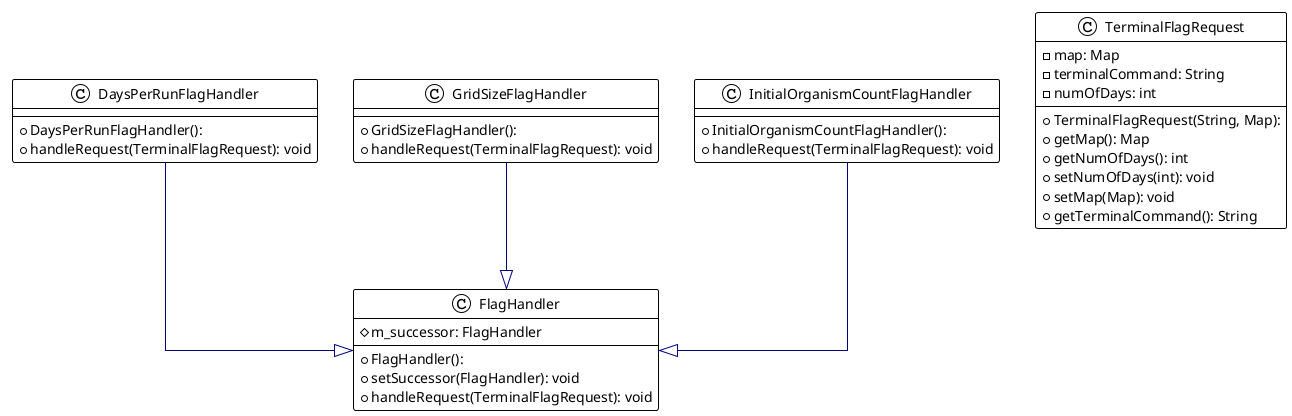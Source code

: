 @startuml

!theme plain
top to bottom direction
skinparam linetype ortho

class DaysPerRunFlagHandler {
  + DaysPerRunFlagHandler(): 
  + handleRequest(TerminalFlagRequest): void
}
class FlagHandler {
  + FlagHandler(): 
  # m_successor: FlagHandler
  + setSuccessor(FlagHandler): void
  + handleRequest(TerminalFlagRequest): void
}
class GridSizeFlagHandler {
  + GridSizeFlagHandler(): 
  + handleRequest(TerminalFlagRequest): void
}
class InitialOrganismCountFlagHandler {
  + InitialOrganismCountFlagHandler(): 
  + handleRequest(TerminalFlagRequest): void
}
class TerminalFlagRequest {
  + TerminalFlagRequest(String, Map): 
  - map: Map
  - terminalCommand: String
  - numOfDays: int
  + getMap(): Map
  + getNumOfDays(): int
  + setNumOfDays(int): void
  + setMap(Map): void
  + getTerminalCommand(): String
}

DaysPerRunFlagHandler            -[#000082,plain]-^  FlagHandler                     
GridSizeFlagHandler              -[#000082,plain]-^  FlagHandler                     
InitialOrganismCountFlagHandler  -[#000082,plain]-^  FlagHandler                     
@enduml
